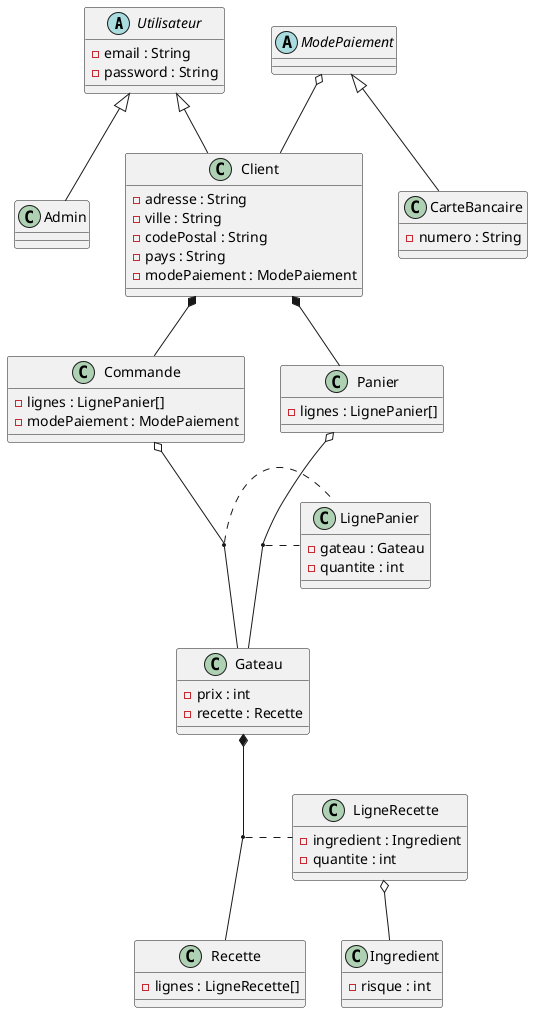 @startuml
'https://plantuml.com/class-diagram

abstract class Utilisateur
class Client
class Admin
class Commande
class Gateau
class Ingredient
class Recette
class LigneRecette
class Panier
class LignePanier
abstract class ModePaiement
class CarteBancaire

Utilisateur <|-- Admin
Utilisateur <|-- Client
ModePaiement <|-- CarteBancaire
Gateau *-- Recette
Client *-- Panier
Client *-- Commande
LigneRecette o-- Ingredient
Panier o-- Gateau
Commande o-- Gateau
ModePaiement o-- Client
(Gateau, Recette) . LigneRecette
(Panier, Gateau) . LignePanier
(Commande, Gateau) . LignePanier

abstract class Utilisateur {
- email : String
- password : String
}

class Client {
- adresse : String
- ville : String
- codePostal : String
- pays : String
- modePaiement : ModePaiement
}

class Gateau {
- prix : int
- recette : Recette
}

class LigneRecette {
- ingredient : Ingredient
- quantite : int
}

class LignePanier {
- gateau : Gateau
- quantite : int
}

class Panier {
- lignes : LignePanier[]
}

class Commande {
- lignes : LignePanier[]
- modePaiement : ModePaiement
}

class Recette {
- lignes : LigneRecette[]
}

class Ingredient {
- risque : int
}

abstract class ModePaiement {
}

class CarteBancaire {
- numero : String
}
@enduml